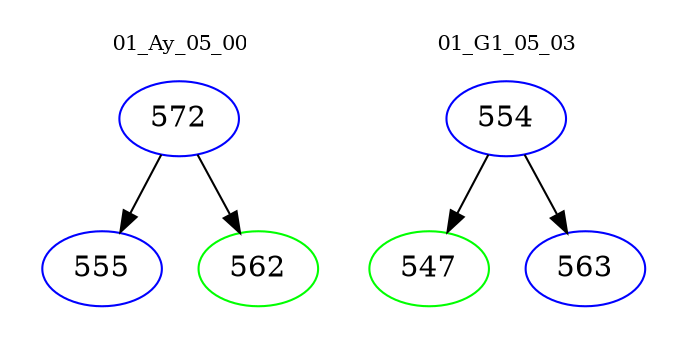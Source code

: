 digraph{
subgraph cluster_0 {
color = white
label = "01_Ay_05_00";
fontsize=10;
T0_572 [label="572", color="blue"]
T0_572 -> T0_555 [color="black"]
T0_555 [label="555", color="blue"]
T0_572 -> T0_562 [color="black"]
T0_562 [label="562", color="green"]
}
subgraph cluster_1 {
color = white
label = "01_G1_05_03";
fontsize=10;
T1_554 [label="554", color="blue"]
T1_554 -> T1_547 [color="black"]
T1_547 [label="547", color="green"]
T1_554 -> T1_563 [color="black"]
T1_563 [label="563", color="blue"]
}
}
